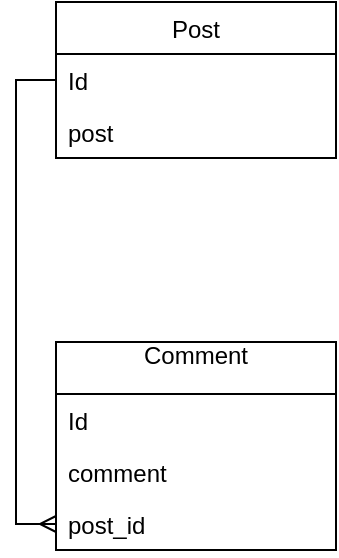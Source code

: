 <mxfile version="14.6.13" type="device"><diagram id="WZSnW6-59C0XYh7oRg9h" name="Page-1"><mxGraphModel dx="868" dy="482" grid="1" gridSize="10" guides="1" tooltips="1" connect="1" arrows="1" fold="1" page="1" pageScale="1" pageWidth="850" pageHeight="1100" math="0" shadow="0"><root><mxCell id="0"/><mxCell id="1" parent="0"/><mxCell id="YjOQPiSVtzxxZjbpyO04-4" value="Post" style="swimlane;fontStyle=0;childLayout=stackLayout;horizontal=1;startSize=26;horizontalStack=0;resizeParent=1;resizeParentMax=0;resizeLast=0;collapsible=1;marginBottom=0;" vertex="1" parent="1"><mxGeometry x="285" y="50" width="140" height="78" as="geometry"/></mxCell><mxCell id="YjOQPiSVtzxxZjbpyO04-5" value="Id" style="text;strokeColor=none;fillColor=none;align=left;verticalAlign=top;spacingLeft=4;spacingRight=4;overflow=hidden;rotatable=0;points=[[0,0.5],[1,0.5]];portConstraint=eastwest;" vertex="1" parent="YjOQPiSVtzxxZjbpyO04-4"><mxGeometry y="26" width="140" height="26" as="geometry"/></mxCell><mxCell id="YjOQPiSVtzxxZjbpyO04-6" value="post" style="text;strokeColor=none;fillColor=none;align=left;verticalAlign=top;spacingLeft=4;spacingRight=4;overflow=hidden;rotatable=0;points=[[0,0.5],[1,0.5]];portConstraint=eastwest;" vertex="1" parent="YjOQPiSVtzxxZjbpyO04-4"><mxGeometry y="52" width="140" height="26" as="geometry"/></mxCell><mxCell id="YjOQPiSVtzxxZjbpyO04-8" value="Comment&#10;" style="swimlane;fontStyle=0;childLayout=stackLayout;horizontal=1;startSize=26;horizontalStack=0;resizeParent=1;resizeParentMax=0;resizeLast=0;collapsible=1;marginBottom=0;" vertex="1" parent="1"><mxGeometry x="285" y="220" width="140" height="104" as="geometry"/></mxCell><mxCell id="YjOQPiSVtzxxZjbpyO04-9" value="Id" style="text;strokeColor=none;fillColor=none;align=left;verticalAlign=top;spacingLeft=4;spacingRight=4;overflow=hidden;rotatable=0;points=[[0,0.5],[1,0.5]];portConstraint=eastwest;" vertex="1" parent="YjOQPiSVtzxxZjbpyO04-8"><mxGeometry y="26" width="140" height="26" as="geometry"/></mxCell><mxCell id="YjOQPiSVtzxxZjbpyO04-10" value="comment&#10;" style="text;strokeColor=none;fillColor=none;align=left;verticalAlign=top;spacingLeft=4;spacingRight=4;overflow=hidden;rotatable=0;points=[[0,0.5],[1,0.5]];portConstraint=eastwest;" vertex="1" parent="YjOQPiSVtzxxZjbpyO04-8"><mxGeometry y="52" width="140" height="26" as="geometry"/></mxCell><mxCell id="YjOQPiSVtzxxZjbpyO04-11" value="post_id&#10;" style="text;strokeColor=none;fillColor=none;align=left;verticalAlign=top;spacingLeft=4;spacingRight=4;overflow=hidden;rotatable=0;points=[[0,0.5],[1,0.5]];portConstraint=eastwest;" vertex="1" parent="YjOQPiSVtzxxZjbpyO04-8"><mxGeometry y="78" width="140" height="26" as="geometry"/></mxCell><mxCell id="YjOQPiSVtzxxZjbpyO04-16" style="edgeStyle=orthogonalEdgeStyle;rounded=0;orthogonalLoop=1;jettySize=auto;html=1;entryX=0;entryY=0.5;entryDx=0;entryDy=0;endArrow=ERmany;endFill=0;" edge="1" parent="1" source="YjOQPiSVtzxxZjbpyO04-5" target="YjOQPiSVtzxxZjbpyO04-11"><mxGeometry relative="1" as="geometry"/></mxCell></root></mxGraphModel></diagram></mxfile>